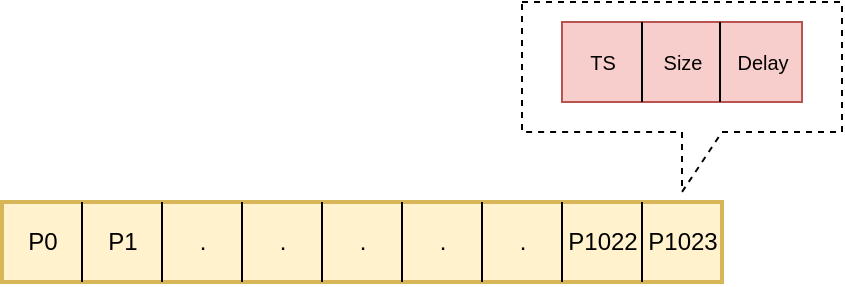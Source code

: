 <mxfile version="20.2.3" type="device"><diagram id="1j9vbs61ZDSGFAq6hUa4" name="Page-1"><mxGraphModel dx="946" dy="588" grid="1" gridSize="10" guides="1" tooltips="1" connect="1" arrows="1" fold="1" page="1" pageScale="1" pageWidth="850" pageHeight="1100" math="0" shadow="0"><root><mxCell id="0"/><mxCell id="1" parent="0"/><mxCell id="N39povtTnGIgwUUAVwWY-40" value="" style="rounded=0;whiteSpace=wrap;html=1;fillColor=#fff2cc;strokeColor=#d6b656;strokeWidth=2;" vertex="1" parent="1"><mxGeometry x="160" y="320" width="360" height="40" as="geometry"/></mxCell><mxCell id="N39povtTnGIgwUUAVwWY-41" value="" style="endArrow=none;html=1;rounded=0;" edge="1" parent="1"><mxGeometry width="50" height="50" relative="1" as="geometry"><mxPoint x="200" y="360" as="sourcePoint"/><mxPoint x="200" y="320" as="targetPoint"/></mxGeometry></mxCell><mxCell id="N39povtTnGIgwUUAVwWY-42" value="" style="endArrow=none;html=1;rounded=0;" edge="1" parent="1"><mxGeometry width="50" height="50" relative="1" as="geometry"><mxPoint x="240" y="360" as="sourcePoint"/><mxPoint x="240" y="320" as="targetPoint"/></mxGeometry></mxCell><mxCell id="N39povtTnGIgwUUAVwWY-43" value="" style="endArrow=none;html=1;rounded=0;" edge="1" parent="1"><mxGeometry width="50" height="50" relative="1" as="geometry"><mxPoint x="280" y="360" as="sourcePoint"/><mxPoint x="280" y="320" as="targetPoint"/></mxGeometry></mxCell><mxCell id="N39povtTnGIgwUUAVwWY-44" value="" style="endArrow=none;html=1;rounded=0;" edge="1" parent="1"><mxGeometry width="50" height="50" relative="1" as="geometry"><mxPoint x="320" y="360" as="sourcePoint"/><mxPoint x="320" y="320" as="targetPoint"/></mxGeometry></mxCell><mxCell id="N39povtTnGIgwUUAVwWY-45" value="" style="endArrow=none;html=1;rounded=0;" edge="1" parent="1"><mxGeometry width="50" height="50" relative="1" as="geometry"><mxPoint x="360" y="360" as="sourcePoint"/><mxPoint x="360" y="320" as="targetPoint"/></mxGeometry></mxCell><mxCell id="N39povtTnGIgwUUAVwWY-46" value="" style="endArrow=none;html=1;rounded=0;" edge="1" parent="1"><mxGeometry width="50" height="50" relative="1" as="geometry"><mxPoint x="400" y="360" as="sourcePoint"/><mxPoint x="400" y="320" as="targetPoint"/></mxGeometry></mxCell><mxCell id="N39povtTnGIgwUUAVwWY-47" value="" style="endArrow=none;html=1;rounded=0;" edge="1" parent="1"><mxGeometry width="50" height="50" relative="1" as="geometry"><mxPoint x="440" y="360" as="sourcePoint"/><mxPoint x="440" y="320" as="targetPoint"/></mxGeometry></mxCell><mxCell id="N39povtTnGIgwUUAVwWY-48" value="" style="endArrow=none;html=1;rounded=0;" edge="1" parent="1"><mxGeometry width="50" height="50" relative="1" as="geometry"><mxPoint x="480" y="360" as="sourcePoint"/><mxPoint x="480" y="320" as="targetPoint"/></mxGeometry></mxCell><mxCell id="N39povtTnGIgwUUAVwWY-49" value="P0" style="text;html=1;align=center;verticalAlign=middle;resizable=0;points=[];autosize=1;strokeColor=none;fillColor=none;" vertex="1" parent="1"><mxGeometry x="160" y="325" width="40" height="30" as="geometry"/></mxCell><mxCell id="N39povtTnGIgwUUAVwWY-51" value="P1" style="text;html=1;align=center;verticalAlign=middle;resizable=0;points=[];autosize=1;strokeColor=none;fillColor=none;" vertex="1" parent="1"><mxGeometry x="200" y="325" width="40" height="30" as="geometry"/></mxCell><mxCell id="N39povtTnGIgwUUAVwWY-53" value="." style="text;html=1;align=center;verticalAlign=middle;resizable=0;points=[];autosize=1;strokeColor=none;fillColor=none;" vertex="1" parent="1"><mxGeometry x="285" y="325" width="30" height="30" as="geometry"/></mxCell><mxCell id="N39povtTnGIgwUUAVwWY-54" value="." style="text;html=1;align=center;verticalAlign=middle;resizable=0;points=[];autosize=1;strokeColor=none;fillColor=none;" vertex="1" parent="1"><mxGeometry x="245" y="325" width="30" height="30" as="geometry"/></mxCell><mxCell id="N39povtTnGIgwUUAVwWY-55" value="." style="text;html=1;align=center;verticalAlign=middle;resizable=0;points=[];autosize=1;strokeColor=none;fillColor=none;" vertex="1" parent="1"><mxGeometry x="365" y="325" width="30" height="30" as="geometry"/></mxCell><mxCell id="N39povtTnGIgwUUAVwWY-56" value="." style="text;html=1;align=center;verticalAlign=middle;resizable=0;points=[];autosize=1;strokeColor=none;fillColor=none;" vertex="1" parent="1"><mxGeometry x="325" y="325" width="30" height="30" as="geometry"/></mxCell><mxCell id="N39povtTnGIgwUUAVwWY-57" value="." style="text;html=1;align=center;verticalAlign=middle;resizable=0;points=[];autosize=1;strokeColor=none;fillColor=none;" vertex="1" parent="1"><mxGeometry x="405" y="325" width="30" height="30" as="geometry"/></mxCell><mxCell id="N39povtTnGIgwUUAVwWY-58" value="P1022" style="text;html=1;align=center;verticalAlign=middle;resizable=0;points=[];autosize=1;strokeColor=none;fillColor=none;" vertex="1" parent="1"><mxGeometry x="430" y="325" width="60" height="30" as="geometry"/></mxCell><mxCell id="N39povtTnGIgwUUAVwWY-59" value="P1023" style="text;html=1;align=center;verticalAlign=middle;resizable=0;points=[];autosize=1;strokeColor=none;fillColor=none;" vertex="1" parent="1"><mxGeometry x="470" y="325" width="60" height="30" as="geometry"/></mxCell><mxCell id="N39povtTnGIgwUUAVwWY-60" value="" style="shape=callout;whiteSpace=wrap;html=1;perimeter=calloutPerimeter;dashed=1;" vertex="1" parent="1"><mxGeometry x="420" y="220" width="160" height="95" as="geometry"/></mxCell><mxCell id="N39povtTnGIgwUUAVwWY-61" value="" style="rounded=0;whiteSpace=wrap;html=1;fillColor=#f8cecc;strokeColor=#b85450;" vertex="1" parent="1"><mxGeometry x="440" y="230" width="120" height="40" as="geometry"/></mxCell><mxCell id="N39povtTnGIgwUUAVwWY-62" value="" style="endArrow=none;html=1;rounded=0;" edge="1" parent="1"><mxGeometry width="50" height="50" relative="1" as="geometry"><mxPoint x="480" y="270" as="sourcePoint"/><mxPoint x="480" y="230" as="targetPoint"/></mxGeometry></mxCell><mxCell id="N39povtTnGIgwUUAVwWY-63" value="" style="endArrow=none;html=1;rounded=0;" edge="1" parent="1"><mxGeometry width="50" height="50" relative="1" as="geometry"><mxPoint x="519" y="270" as="sourcePoint"/><mxPoint x="519" y="230" as="targetPoint"/></mxGeometry></mxCell><mxCell id="N39povtTnGIgwUUAVwWY-64" value="&lt;font style=&quot;font-size: 10px;&quot;&gt;TS&lt;/font&gt;" style="text;html=1;align=center;verticalAlign=middle;resizable=0;points=[];autosize=1;strokeColor=none;fillColor=none;" vertex="1" parent="1"><mxGeometry x="440" y="235" width="40" height="30" as="geometry"/></mxCell><mxCell id="N39povtTnGIgwUUAVwWY-65" value="&lt;font style=&quot;font-size: 10px;&quot;&gt;Size&lt;/font&gt;" style="text;html=1;align=center;verticalAlign=middle;resizable=0;points=[];autosize=1;strokeColor=none;fillColor=none;" vertex="1" parent="1"><mxGeometry x="480" y="235" width="40" height="30" as="geometry"/></mxCell><mxCell id="N39povtTnGIgwUUAVwWY-66" value="&lt;font style=&quot;font-size: 10px;&quot;&gt;Delay&lt;/font&gt;" style="text;html=1;align=center;verticalAlign=middle;resizable=0;points=[];autosize=1;strokeColor=none;fillColor=none;" vertex="1" parent="1"><mxGeometry x="515" y="235" width="50" height="30" as="geometry"/></mxCell></root></mxGraphModel></diagram></mxfile>